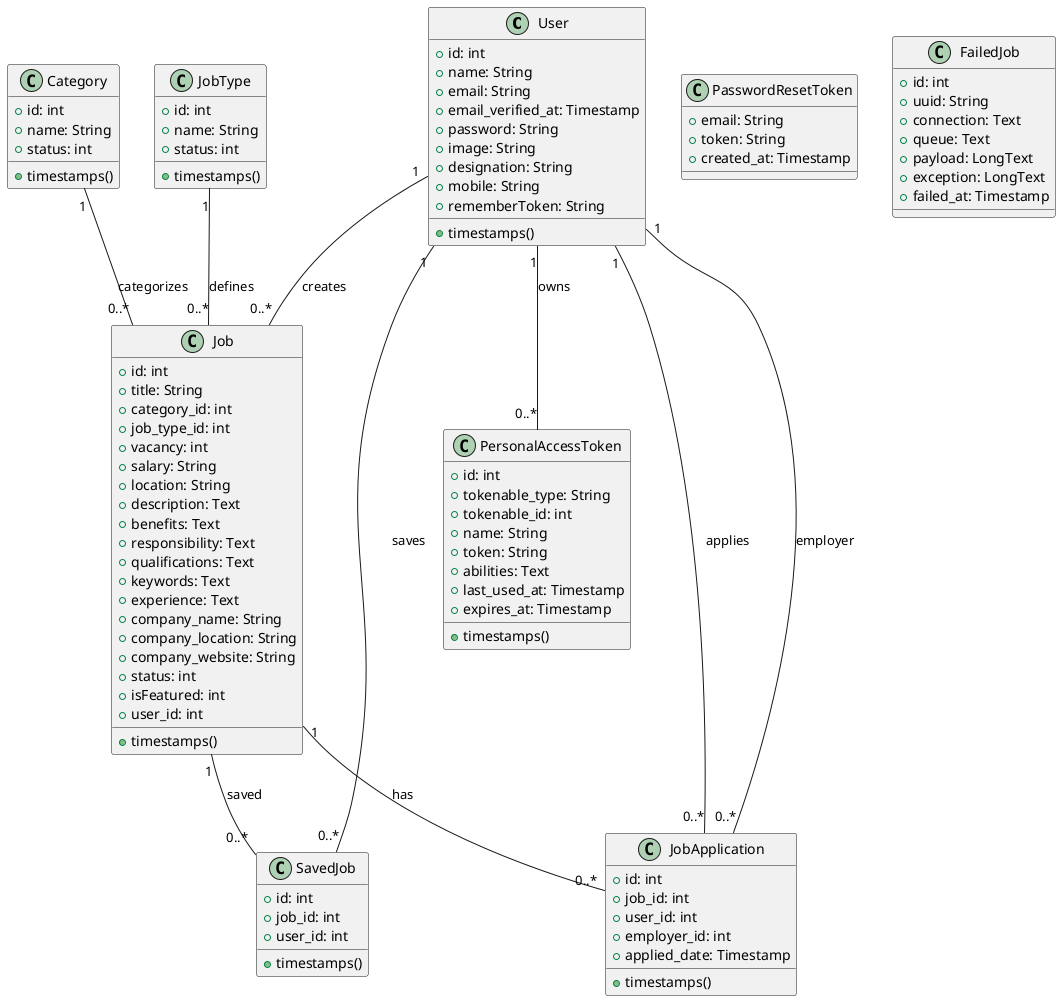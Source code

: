 @startuml

class User {
  +id: int
  +name: String
  +email: String
  +email_verified_at: Timestamp
  +password: String
  +image: String
  +designation: String
  +mobile: String
  +rememberToken: String
  +timestamps()
}

class PasswordResetToken {
  +email: String
  +token: String
  +created_at: Timestamp
}

class FailedJob {
  +id: int
  +uuid: String
  +connection: Text
  +queue: Text
  +payload: LongText
  +exception: LongText
  +failed_at: Timestamp
}

class PersonalAccessToken {
  +id: int
  +tokenable_type: String
  +tokenable_id: int
  +name: String
  +token: String
  +abilities: Text
  +last_used_at: Timestamp
  +expires_at: Timestamp
  +timestamps()
}

class Category {
  +id: int
  +name: String
  +status: int
  +timestamps()
}

class JobType {
  +id: int
  +name: String
  +status: int
  +timestamps()
}

class Job {
  +id: int
  +title: String
  +category_id: int
  +job_type_id: int
  +vacancy: int
  +salary: String
  +location: String
  +description: Text
  +benefits: Text
  +responsibility: Text
  +qualifications: Text
  +keywords: Text
  +experience: Text
  +company_name: String
  +company_location: String
  +company_website: String
  +status: int
  +isFeatured: int
  +user_id: int
  +timestamps()
}

class JobApplication {
  +id: int
  +job_id: int
  +user_id: int
  +employer_id: int
  +applied_date: Timestamp
  +timestamps()
}

class SavedJob {
  +id: int
  +job_id: int
  +user_id: int
  +timestamps()
}

User "1" -- "0..*" PersonalAccessToken : owns
User "1" -- "0..*" Job : creates
User "1" -- "0..*" JobApplication : applies
User "1" -- "0..*" SavedJob : saves
User "1" -- "0..*" JobApplication : employer

Category "1" -- "0..*" Job : categorizes
JobType "1" -- "0..*" Job : defines

Job "1" -- "0..*" JobApplication : has
Job "1" -- "0..*" SavedJob : saved

@enduml